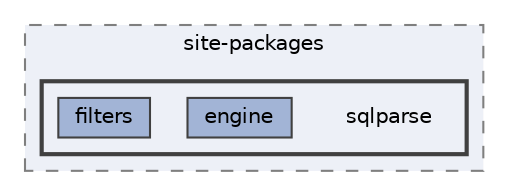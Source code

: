 digraph "C:/Users/LukeMabie/documents/Development/Password_Saver_Using_Django-master/venv/Lib/site-packages/sqlparse"
{
 // LATEX_PDF_SIZE
  bgcolor="transparent";
  edge [fontname=Helvetica,fontsize=10,labelfontname=Helvetica,labelfontsize=10];
  node [fontname=Helvetica,fontsize=10,shape=box,height=0.2,width=0.4];
  compound=true
  subgraph clusterdir_880bfa2d0d53b289c2c7691ccbc75f95 {
    graph [ bgcolor="#edf0f7", pencolor="grey50", label="site-packages", fontname=Helvetica,fontsize=10 style="filled,dashed", URL="dir_880bfa2d0d53b289c2c7691ccbc75f95.html",tooltip=""]
  subgraph clusterdir_8663dbf25750359afd5e08141be796e6 {
    graph [ bgcolor="#edf0f7", pencolor="grey25", label="", fontname=Helvetica,fontsize=10 style="filled,bold", URL="dir_8663dbf25750359afd5e08141be796e6.html",tooltip=""]
    dir_8663dbf25750359afd5e08141be796e6 [shape=plaintext, label="sqlparse"];
  dir_0c326ca8a0c4146e0dd732f4be54a583 [label="engine", fillcolor="#a2b4d6", color="grey25", style="filled", URL="dir_0c326ca8a0c4146e0dd732f4be54a583.html",tooltip=""];
  dir_9560fdd65d13ef1883b00eba9ad51c8b [label="filters", fillcolor="#a2b4d6", color="grey25", style="filled", URL="dir_9560fdd65d13ef1883b00eba9ad51c8b.html",tooltip=""];
  }
  }
}
